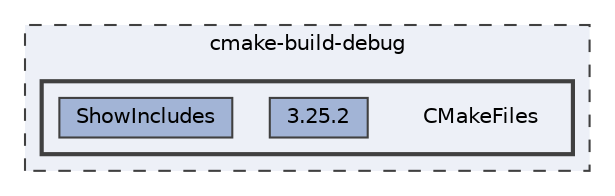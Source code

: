 digraph "C:/Users/gogop/CLionProjects/Zenith/cmake-build-debug/CMakeFiles"
{
 // LATEX_PDF_SIZE
  bgcolor="transparent";
  edge [fontname=Helvetica,fontsize=10,labelfontname=Helvetica,labelfontsize=10];
  node [fontname=Helvetica,fontsize=10,shape=box,height=0.2,width=0.4];
  compound=true
  subgraph clusterdir_95e29a8b8ee7c54052c171a88bb95675 {
    graph [ bgcolor="#edf0f7", pencolor="grey25", label="cmake-build-debug", fontname=Helvetica,fontsize=10 style="filled,dashed", URL="dir_95e29a8b8ee7c54052c171a88bb95675.html",tooltip=""]
  subgraph clusterdir_f89abcb304c928c7d889aa5625570de5 {
    graph [ bgcolor="#edf0f7", pencolor="grey25", label="", fontname=Helvetica,fontsize=10 style="filled,bold", URL="dir_f89abcb304c928c7d889aa5625570de5.html",tooltip=""]
    dir_f89abcb304c928c7d889aa5625570de5 [shape=plaintext, label="CMakeFiles"];
  dir_de1d559ee29b9529c3eb971659538ce1 [label="3.25.2", fillcolor="#a2b4d6", color="grey25", style="filled", URL="dir_de1d559ee29b9529c3eb971659538ce1.html",tooltip=""];
  dir_83bcfdd37b6a0a7024e855b62c65c6f4 [label="ShowIncludes", fillcolor="#a2b4d6", color="grey25", style="filled", URL="dir_83bcfdd37b6a0a7024e855b62c65c6f4.html",tooltip=""];
  }
  }
}
